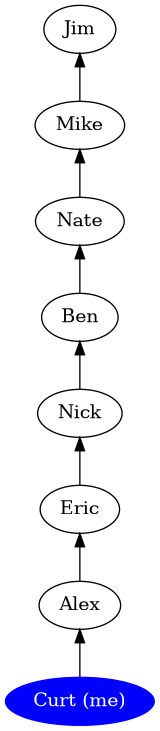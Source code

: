 @startuml
digraph G {

rankdir=BT

me   -> Alex
Alex -> Eric
Eric -> Nick
Nick -> Ben
Ben  -> Nate
Nate -> Mike
Mike -> Jim

me [label="Curt (me)" style=filled color=blue fontcolor=white]

}

@enduml
